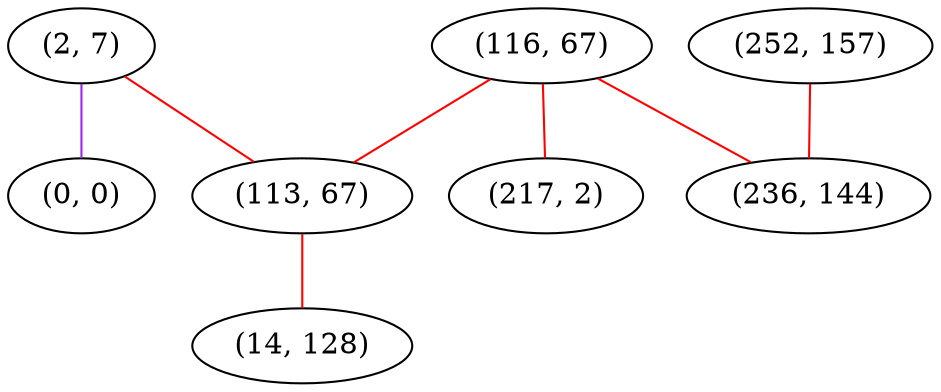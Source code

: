 graph "" {
"(2, 7)";
"(0, 0)";
"(116, 67)";
"(252, 157)";
"(113, 67)";
"(14, 128)";
"(236, 144)";
"(217, 2)";
"(2, 7)" -- "(113, 67)"  [color=red, key=0, weight=1];
"(2, 7)" -- "(0, 0)"  [color=purple, key=0, weight=4];
"(116, 67)" -- "(217, 2)"  [color=red, key=0, weight=1];
"(116, 67)" -- "(113, 67)"  [color=red, key=0, weight=1];
"(116, 67)" -- "(236, 144)"  [color=red, key=0, weight=1];
"(252, 157)" -- "(236, 144)"  [color=red, key=0, weight=1];
"(113, 67)" -- "(14, 128)"  [color=red, key=0, weight=1];
}

